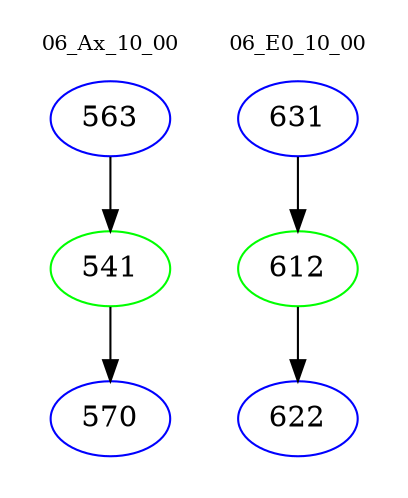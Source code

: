 digraph{
subgraph cluster_0 {
color = white
label = "06_Ax_10_00";
fontsize=10;
T0_563 [label="563", color="blue"]
T0_563 -> T0_541 [color="black"]
T0_541 [label="541", color="green"]
T0_541 -> T0_570 [color="black"]
T0_570 [label="570", color="blue"]
}
subgraph cluster_1 {
color = white
label = "06_E0_10_00";
fontsize=10;
T1_631 [label="631", color="blue"]
T1_631 -> T1_612 [color="black"]
T1_612 [label="612", color="green"]
T1_612 -> T1_622 [color="black"]
T1_622 [label="622", color="blue"]
}
}
